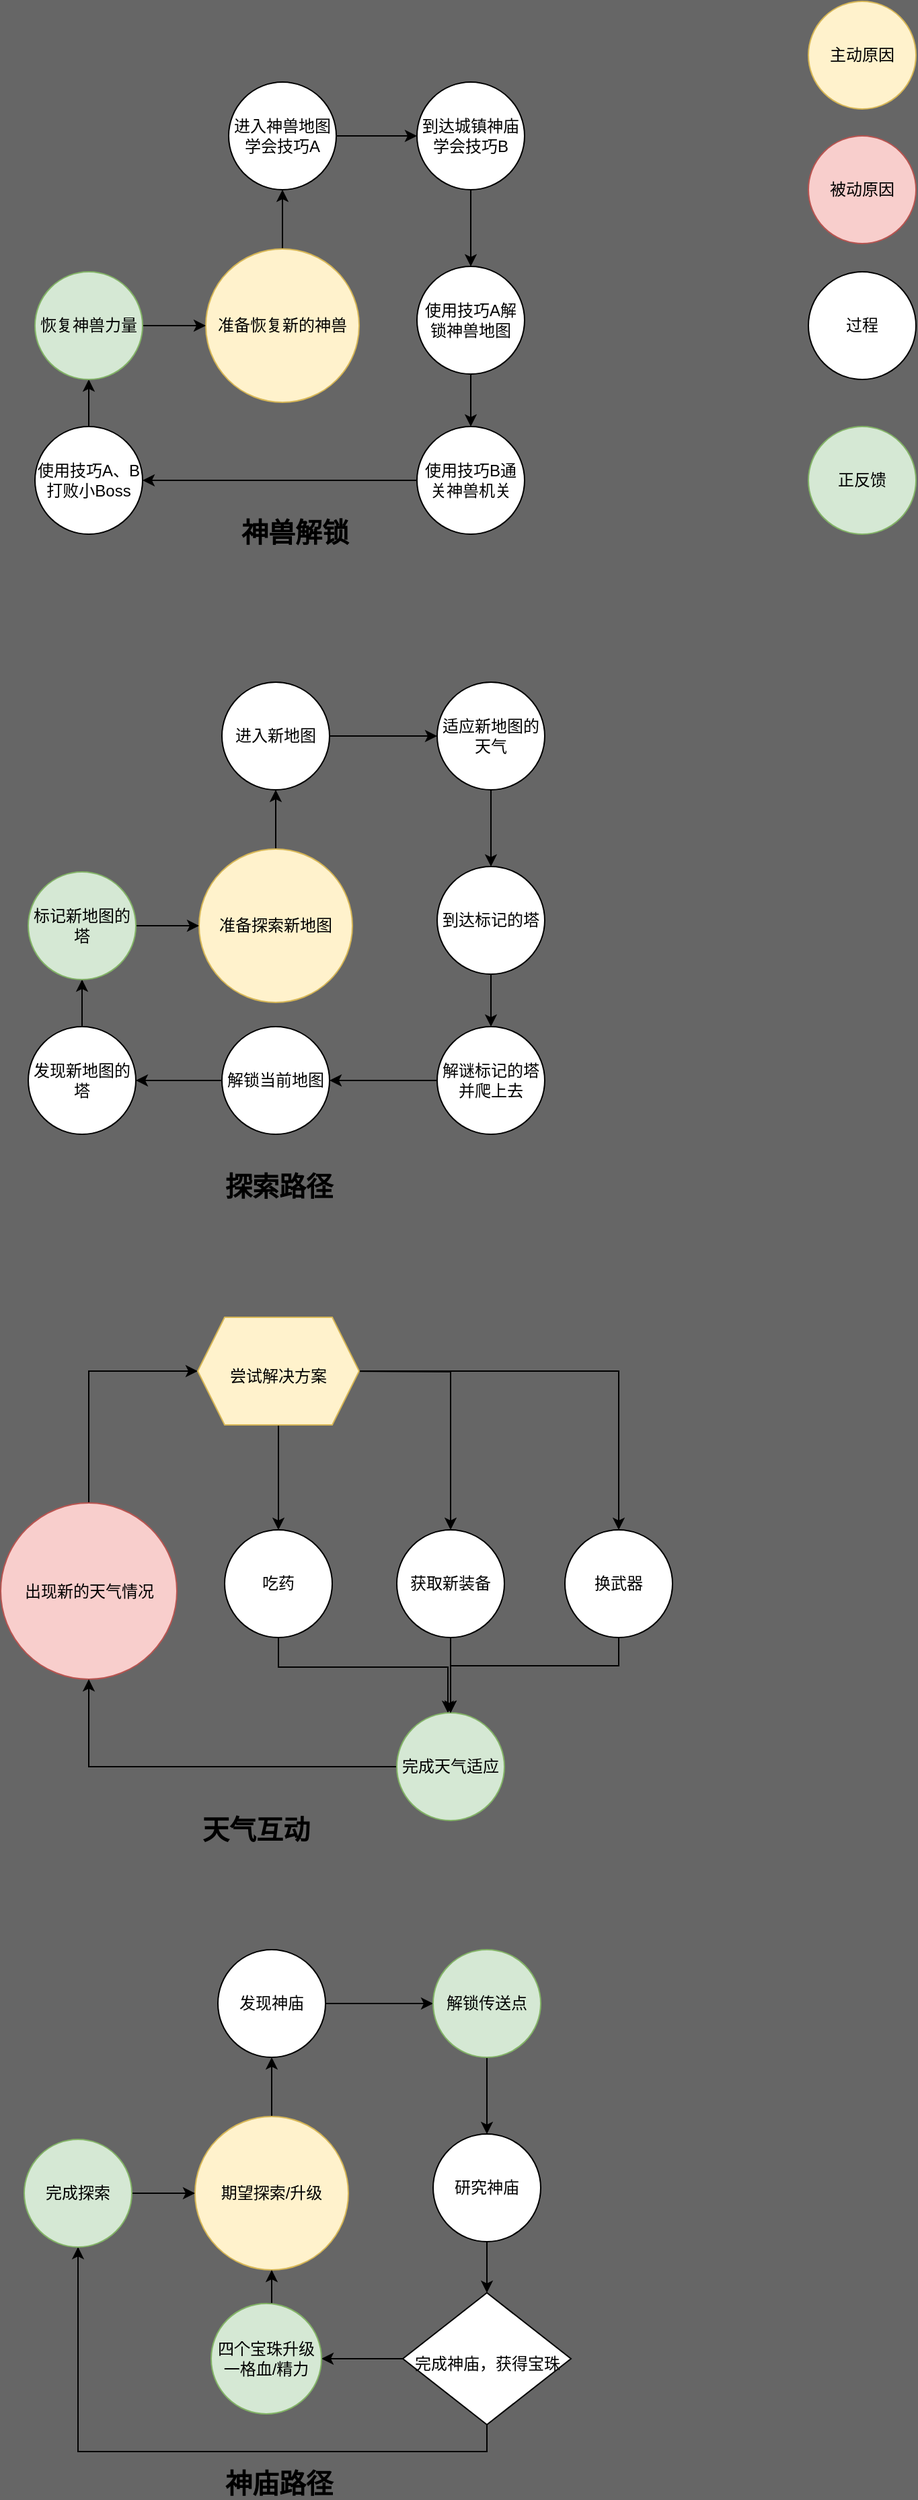 <mxfile version="16.2.7" type="github">
  <diagram id="2k6ynhvocoArQwfx4wz_" name="Page-1">
    <mxGraphModel dx="2268" dy="1175" grid="0" gridSize="10" guides="1" tooltips="1" connect="1" arrows="1" fold="1" page="1" pageScale="1" pageWidth="827" pageHeight="1169" background="#666666" math="0" shadow="0">
      <root>
        <mxCell id="0" />
        <mxCell id="1" parent="0" />
        <mxCell id="vJnhW9JEeM3DnVXwUldM-8" style="edgeStyle=orthogonalEdgeStyle;rounded=0;orthogonalLoop=1;jettySize=auto;html=1;entryX=0.5;entryY=1;entryDx=0;entryDy=0;" edge="1" parent="1" source="vJnhW9JEeM3DnVXwUldM-6" target="vJnhW9JEeM3DnVXwUldM-7">
          <mxGeometry relative="1" as="geometry" />
        </mxCell>
        <mxCell id="vJnhW9JEeM3DnVXwUldM-6" value="准备恢复新的神兽" style="ellipse;whiteSpace=wrap;html=1;aspect=fixed;fillColor=#fff2cc;strokeColor=#d6b656;" vertex="1" parent="1">
          <mxGeometry x="315" y="247" width="114" height="114" as="geometry" />
        </mxCell>
        <mxCell id="vJnhW9JEeM3DnVXwUldM-10" style="edgeStyle=orthogonalEdgeStyle;rounded=0;orthogonalLoop=1;jettySize=auto;html=1;" edge="1" parent="1" source="vJnhW9JEeM3DnVXwUldM-7" target="vJnhW9JEeM3DnVXwUldM-9">
          <mxGeometry relative="1" as="geometry" />
        </mxCell>
        <mxCell id="vJnhW9JEeM3DnVXwUldM-7" value="进入神兽地图&lt;br&gt;学会技巧A" style="ellipse;whiteSpace=wrap;html=1;aspect=fixed;" vertex="1" parent="1">
          <mxGeometry x="332" y="123" width="80" height="80" as="geometry" />
        </mxCell>
        <mxCell id="vJnhW9JEeM3DnVXwUldM-14" value="" style="edgeStyle=orthogonalEdgeStyle;rounded=0;orthogonalLoop=1;jettySize=auto;html=1;" edge="1" parent="1" source="vJnhW9JEeM3DnVXwUldM-9" target="vJnhW9JEeM3DnVXwUldM-13">
          <mxGeometry relative="1" as="geometry" />
        </mxCell>
        <mxCell id="vJnhW9JEeM3DnVXwUldM-9" value="到达城镇神庙&lt;br&gt;学会技巧B" style="ellipse;whiteSpace=wrap;html=1;aspect=fixed;" vertex="1" parent="1">
          <mxGeometry x="472" y="123" width="80" height="80" as="geometry" />
        </mxCell>
        <mxCell id="vJnhW9JEeM3DnVXwUldM-16" value="" style="edgeStyle=orthogonalEdgeStyle;rounded=0;orthogonalLoop=1;jettySize=auto;html=1;" edge="1" parent="1" source="vJnhW9JEeM3DnVXwUldM-13" target="vJnhW9JEeM3DnVXwUldM-15">
          <mxGeometry relative="1" as="geometry" />
        </mxCell>
        <mxCell id="vJnhW9JEeM3DnVXwUldM-13" value="使用技巧A解锁神兽地图" style="ellipse;whiteSpace=wrap;html=1;aspect=fixed;" vertex="1" parent="1">
          <mxGeometry x="472" y="260" width="80" height="80" as="geometry" />
        </mxCell>
        <mxCell id="vJnhW9JEeM3DnVXwUldM-18" value="" style="edgeStyle=orthogonalEdgeStyle;rounded=0;orthogonalLoop=1;jettySize=auto;html=1;" edge="1" parent="1" source="vJnhW9JEeM3DnVXwUldM-15" target="vJnhW9JEeM3DnVXwUldM-17">
          <mxGeometry relative="1" as="geometry" />
        </mxCell>
        <mxCell id="vJnhW9JEeM3DnVXwUldM-15" value="使用技巧B通关神兽机关" style="ellipse;whiteSpace=wrap;html=1;aspect=fixed;" vertex="1" parent="1">
          <mxGeometry x="472" y="379" width="80" height="80" as="geometry" />
        </mxCell>
        <mxCell id="vJnhW9JEeM3DnVXwUldM-21" value="" style="edgeStyle=orthogonalEdgeStyle;rounded=0;orthogonalLoop=1;jettySize=auto;html=1;" edge="1" parent="1" source="vJnhW9JEeM3DnVXwUldM-17" target="vJnhW9JEeM3DnVXwUldM-20">
          <mxGeometry relative="1" as="geometry" />
        </mxCell>
        <mxCell id="vJnhW9JEeM3DnVXwUldM-17" value="使用技巧A、B打败小Boss" style="ellipse;whiteSpace=wrap;html=1;aspect=fixed;" vertex="1" parent="1">
          <mxGeometry x="188" y="379" width="80" height="80" as="geometry" />
        </mxCell>
        <mxCell id="vJnhW9JEeM3DnVXwUldM-22" style="edgeStyle=orthogonalEdgeStyle;rounded=0;orthogonalLoop=1;jettySize=auto;html=1;" edge="1" parent="1" source="vJnhW9JEeM3DnVXwUldM-20" target="vJnhW9JEeM3DnVXwUldM-6">
          <mxGeometry relative="1" as="geometry" />
        </mxCell>
        <mxCell id="vJnhW9JEeM3DnVXwUldM-20" value="恢复神兽力量" style="ellipse;whiteSpace=wrap;html=1;aspect=fixed;fillColor=#d5e8d4;strokeColor=#82b366;" vertex="1" parent="1">
          <mxGeometry x="188" y="264" width="80" height="80" as="geometry" />
        </mxCell>
        <mxCell id="vJnhW9JEeM3DnVXwUldM-23" value="&lt;font style=&quot;font-size: 20px&quot;&gt;&lt;b&gt;神兽解锁&lt;/b&gt;&lt;/font&gt;" style="text;html=1;align=center;verticalAlign=middle;resizable=0;points=[];autosize=1;strokeColor=none;fillColor=none;" vertex="1" parent="1">
          <mxGeometry x="336" y="447" width="90" height="20" as="geometry" />
        </mxCell>
        <mxCell id="vJnhW9JEeM3DnVXwUldM-24" style="edgeStyle=orthogonalEdgeStyle;rounded=0;orthogonalLoop=1;jettySize=auto;html=1;entryX=0.5;entryY=1;entryDx=0;entryDy=0;" edge="1" parent="1" source="vJnhW9JEeM3DnVXwUldM-25" target="vJnhW9JEeM3DnVXwUldM-27">
          <mxGeometry relative="1" as="geometry" />
        </mxCell>
        <mxCell id="vJnhW9JEeM3DnVXwUldM-25" value="准备探索新地图" style="ellipse;whiteSpace=wrap;html=1;aspect=fixed;fillColor=#fff2cc;strokeColor=#d6b656;" vertex="1" parent="1">
          <mxGeometry x="310" y="693" width="114" height="114" as="geometry" />
        </mxCell>
        <mxCell id="vJnhW9JEeM3DnVXwUldM-26" style="edgeStyle=orthogonalEdgeStyle;rounded=0;orthogonalLoop=1;jettySize=auto;html=1;" edge="1" parent="1" source="vJnhW9JEeM3DnVXwUldM-27" target="vJnhW9JEeM3DnVXwUldM-29">
          <mxGeometry relative="1" as="geometry" />
        </mxCell>
        <mxCell id="vJnhW9JEeM3DnVXwUldM-27" value="进入新地图" style="ellipse;whiteSpace=wrap;html=1;aspect=fixed;" vertex="1" parent="1">
          <mxGeometry x="327" y="569" width="80" height="80" as="geometry" />
        </mxCell>
        <mxCell id="vJnhW9JEeM3DnVXwUldM-28" value="" style="edgeStyle=orthogonalEdgeStyle;rounded=0;orthogonalLoop=1;jettySize=auto;html=1;" edge="1" parent="1" source="vJnhW9JEeM3DnVXwUldM-29" target="vJnhW9JEeM3DnVXwUldM-31">
          <mxGeometry relative="1" as="geometry" />
        </mxCell>
        <mxCell id="vJnhW9JEeM3DnVXwUldM-29" value="适应新地图的天气" style="ellipse;whiteSpace=wrap;html=1;aspect=fixed;" vertex="1" parent="1">
          <mxGeometry x="487" y="569" width="80" height="80" as="geometry" />
        </mxCell>
        <mxCell id="vJnhW9JEeM3DnVXwUldM-30" value="" style="edgeStyle=orthogonalEdgeStyle;rounded=0;orthogonalLoop=1;jettySize=auto;html=1;" edge="1" parent="1" source="vJnhW9JEeM3DnVXwUldM-31" target="vJnhW9JEeM3DnVXwUldM-33">
          <mxGeometry relative="1" as="geometry" />
        </mxCell>
        <mxCell id="vJnhW9JEeM3DnVXwUldM-31" value="到达标记的塔" style="ellipse;whiteSpace=wrap;html=1;aspect=fixed;" vertex="1" parent="1">
          <mxGeometry x="487" y="706" width="80" height="80" as="geometry" />
        </mxCell>
        <mxCell id="vJnhW9JEeM3DnVXwUldM-40" value="" style="edgeStyle=orthogonalEdgeStyle;rounded=0;orthogonalLoop=1;jettySize=auto;html=1;fontSize=20;" edge="1" parent="1" source="vJnhW9JEeM3DnVXwUldM-33" target="vJnhW9JEeM3DnVXwUldM-39">
          <mxGeometry relative="1" as="geometry" />
        </mxCell>
        <mxCell id="vJnhW9JEeM3DnVXwUldM-33" value="解谜标记的塔并爬上去" style="ellipse;whiteSpace=wrap;html=1;aspect=fixed;" vertex="1" parent="1">
          <mxGeometry x="487" y="825" width="80" height="80" as="geometry" />
        </mxCell>
        <mxCell id="vJnhW9JEeM3DnVXwUldM-34" value="" style="edgeStyle=orthogonalEdgeStyle;rounded=0;orthogonalLoop=1;jettySize=auto;html=1;" edge="1" parent="1" source="vJnhW9JEeM3DnVXwUldM-35" target="vJnhW9JEeM3DnVXwUldM-37">
          <mxGeometry relative="1" as="geometry" />
        </mxCell>
        <mxCell id="vJnhW9JEeM3DnVXwUldM-35" value="发现新地图的塔" style="ellipse;whiteSpace=wrap;html=1;aspect=fixed;" vertex="1" parent="1">
          <mxGeometry x="183" y="825" width="80" height="80" as="geometry" />
        </mxCell>
        <mxCell id="vJnhW9JEeM3DnVXwUldM-36" style="edgeStyle=orthogonalEdgeStyle;rounded=0;orthogonalLoop=1;jettySize=auto;html=1;" edge="1" parent="1" source="vJnhW9JEeM3DnVXwUldM-37" target="vJnhW9JEeM3DnVXwUldM-25">
          <mxGeometry relative="1" as="geometry" />
        </mxCell>
        <mxCell id="vJnhW9JEeM3DnVXwUldM-37" value="标记新地图的塔" style="ellipse;whiteSpace=wrap;html=1;aspect=fixed;fillColor=#d5e8d4;strokeColor=#82b366;" vertex="1" parent="1">
          <mxGeometry x="183" y="710" width="80" height="80" as="geometry" />
        </mxCell>
        <mxCell id="vJnhW9JEeM3DnVXwUldM-38" value="&lt;font style=&quot;font-size: 20px&quot;&gt;&lt;b&gt;探索路径&lt;/b&gt;&lt;/font&gt;" style="text;html=1;align=center;verticalAlign=middle;resizable=0;points=[];autosize=1;strokeColor=none;fillColor=none;" vertex="1" parent="1">
          <mxGeometry x="324" y="933" width="90" height="20" as="geometry" />
        </mxCell>
        <mxCell id="vJnhW9JEeM3DnVXwUldM-41" style="edgeStyle=orthogonalEdgeStyle;rounded=0;orthogonalLoop=1;jettySize=auto;html=1;entryX=1;entryY=0.5;entryDx=0;entryDy=0;fontSize=20;" edge="1" parent="1" source="vJnhW9JEeM3DnVXwUldM-39" target="vJnhW9JEeM3DnVXwUldM-35">
          <mxGeometry relative="1" as="geometry" />
        </mxCell>
        <mxCell id="vJnhW9JEeM3DnVXwUldM-39" value="解锁当前地图" style="ellipse;whiteSpace=wrap;html=1;aspect=fixed;" vertex="1" parent="1">
          <mxGeometry x="327" y="825" width="80" height="80" as="geometry" />
        </mxCell>
        <mxCell id="vJnhW9JEeM3DnVXwUldM-44" style="edgeStyle=orthogonalEdgeStyle;rounded=0;orthogonalLoop=1;jettySize=auto;html=1;entryX=0;entryY=0.5;entryDx=0;entryDy=0;exitX=0.5;exitY=0;exitDx=0;exitDy=0;" edge="1" parent="1" source="vJnhW9JEeM3DnVXwUldM-45" target="vJnhW9JEeM3DnVXwUldM-64">
          <mxGeometry relative="1" as="geometry">
            <mxPoint x="331.0" y="1081" as="targetPoint" />
          </mxGeometry>
        </mxCell>
        <mxCell id="vJnhW9JEeM3DnVXwUldM-45" value="出现新的天气情况" style="ellipse;whiteSpace=wrap;html=1;aspect=fixed;fillColor=#f8cecc;strokeColor=#b85450;" vertex="1" parent="1">
          <mxGeometry x="162.5" y="1179" width="131" height="131" as="geometry" />
        </mxCell>
        <mxCell id="vJnhW9JEeM3DnVXwUldM-46" value="" style="edgeStyle=orthogonalEdgeStyle;rounded=0;orthogonalLoop=1;jettySize=auto;html=1;exitX=0.5;exitY=1;exitDx=0;exitDy=0;" edge="1" parent="1" source="vJnhW9JEeM3DnVXwUldM-64" target="vJnhW9JEeM3DnVXwUldM-49">
          <mxGeometry relative="1" as="geometry">
            <mxPoint x="371.0" y="1121" as="sourcePoint" />
          </mxGeometry>
        </mxCell>
        <mxCell id="vJnhW9JEeM3DnVXwUldM-60" style="edgeStyle=orthogonalEdgeStyle;rounded=0;orthogonalLoop=1;jettySize=auto;html=1;fontSize=20;" edge="1" parent="1" target="vJnhW9JEeM3DnVXwUldM-59">
          <mxGeometry relative="1" as="geometry">
            <mxPoint x="411.0" y="1081" as="sourcePoint" />
          </mxGeometry>
        </mxCell>
        <mxCell id="vJnhW9JEeM3DnVXwUldM-66" style="edgeStyle=orthogonalEdgeStyle;rounded=0;orthogonalLoop=1;jettySize=auto;html=1;fontSize=20;" edge="1" parent="1" source="vJnhW9JEeM3DnVXwUldM-49" target="vJnhW9JEeM3DnVXwUldM-51">
          <mxGeometry relative="1" as="geometry">
            <Array as="points">
              <mxPoint x="369" y="1300.96" />
              <mxPoint x="495" y="1300.96" />
            </Array>
          </mxGeometry>
        </mxCell>
        <mxCell id="vJnhW9JEeM3DnVXwUldM-49" value="吃药" style="ellipse;whiteSpace=wrap;html=1;aspect=fixed;" vertex="1" parent="1">
          <mxGeometry x="329" y="1199" width="80" height="80" as="geometry" />
        </mxCell>
        <mxCell id="vJnhW9JEeM3DnVXwUldM-69" style="edgeStyle=orthogonalEdgeStyle;rounded=0;orthogonalLoop=1;jettySize=auto;html=1;fontSize=20;" edge="1" parent="1" source="vJnhW9JEeM3DnVXwUldM-51" target="vJnhW9JEeM3DnVXwUldM-45">
          <mxGeometry relative="1" as="geometry" />
        </mxCell>
        <mxCell id="vJnhW9JEeM3DnVXwUldM-51" value="完成天气适应" style="ellipse;whiteSpace=wrap;html=1;aspect=fixed;fillColor=#d5e8d4;strokeColor=#82b366;" vertex="1" parent="1">
          <mxGeometry x="457" y="1335" width="80" height="80" as="geometry" />
        </mxCell>
        <mxCell id="vJnhW9JEeM3DnVXwUldM-56" value="&lt;font style=&quot;font-size: 20px&quot;&gt;&lt;b&gt;天气互动&lt;/b&gt;&lt;/font&gt;" style="text;html=1;align=center;verticalAlign=middle;resizable=0;points=[];autosize=1;strokeColor=none;fillColor=none;" vertex="1" parent="1">
          <mxGeometry x="307" y="1411" width="90" height="20" as="geometry" />
        </mxCell>
        <mxCell id="vJnhW9JEeM3DnVXwUldM-67" style="edgeStyle=orthogonalEdgeStyle;rounded=0;orthogonalLoop=1;jettySize=auto;html=1;fontSize=20;" edge="1" parent="1" source="vJnhW9JEeM3DnVXwUldM-59" target="vJnhW9JEeM3DnVXwUldM-51">
          <mxGeometry relative="1" as="geometry" />
        </mxCell>
        <mxCell id="vJnhW9JEeM3DnVXwUldM-59" value="获取新装备" style="ellipse;whiteSpace=wrap;html=1;aspect=fixed;" vertex="1" parent="1">
          <mxGeometry x="457" y="1199" width="80" height="80" as="geometry" />
        </mxCell>
        <mxCell id="vJnhW9JEeM3DnVXwUldM-68" style="edgeStyle=orthogonalEdgeStyle;rounded=0;orthogonalLoop=1;jettySize=auto;html=1;fontSize=20;" edge="1" parent="1" source="vJnhW9JEeM3DnVXwUldM-61" target="vJnhW9JEeM3DnVXwUldM-51">
          <mxGeometry relative="1" as="geometry">
            <Array as="points">
              <mxPoint x="622" y="1300" />
              <mxPoint x="497" y="1300" />
            </Array>
          </mxGeometry>
        </mxCell>
        <mxCell id="vJnhW9JEeM3DnVXwUldM-61" value="换武器" style="ellipse;whiteSpace=wrap;html=1;aspect=fixed;" vertex="1" parent="1">
          <mxGeometry x="582" y="1199" width="80" height="80" as="geometry" />
        </mxCell>
        <mxCell id="vJnhW9JEeM3DnVXwUldM-70" style="edgeStyle=orthogonalEdgeStyle;rounded=0;orthogonalLoop=1;jettySize=auto;html=1;fontSize=20;" edge="1" parent="1" source="vJnhW9JEeM3DnVXwUldM-64" target="vJnhW9JEeM3DnVXwUldM-61">
          <mxGeometry relative="1" as="geometry" />
        </mxCell>
        <mxCell id="vJnhW9JEeM3DnVXwUldM-64" value="&lt;span style=&quot;font-size: 12px&quot;&gt;尝试解决方案&lt;/span&gt;" style="shape=hexagon;perimeter=hexagonPerimeter2;whiteSpace=wrap;html=1;fixedSize=1;fontSize=20;fillColor=#fff2cc;strokeColor=#d6b656;" vertex="1" parent="1">
          <mxGeometry x="309" y="1041" width="120" height="80" as="geometry" />
        </mxCell>
        <mxCell id="vJnhW9JEeM3DnVXwUldM-71" style="edgeStyle=orthogonalEdgeStyle;rounded=0;orthogonalLoop=1;jettySize=auto;html=1;entryX=0.5;entryY=1;entryDx=0;entryDy=0;" edge="1" parent="1" source="vJnhW9JEeM3DnVXwUldM-72" target="vJnhW9JEeM3DnVXwUldM-74">
          <mxGeometry relative="1" as="geometry" />
        </mxCell>
        <mxCell id="vJnhW9JEeM3DnVXwUldM-72" value="期望探索/升级" style="ellipse;whiteSpace=wrap;html=1;aspect=fixed;fillColor=#fff2cc;strokeColor=#d6b656;" vertex="1" parent="1">
          <mxGeometry x="307" y="1635" width="114" height="114" as="geometry" />
        </mxCell>
        <mxCell id="vJnhW9JEeM3DnVXwUldM-73" style="edgeStyle=orthogonalEdgeStyle;rounded=0;orthogonalLoop=1;jettySize=auto;html=1;" edge="1" parent="1" source="vJnhW9JEeM3DnVXwUldM-74" target="vJnhW9JEeM3DnVXwUldM-76">
          <mxGeometry relative="1" as="geometry" />
        </mxCell>
        <mxCell id="vJnhW9JEeM3DnVXwUldM-74" value="发现神庙" style="ellipse;whiteSpace=wrap;html=1;aspect=fixed;" vertex="1" parent="1">
          <mxGeometry x="324" y="1511" width="80" height="80" as="geometry" />
        </mxCell>
        <mxCell id="vJnhW9JEeM3DnVXwUldM-75" value="" style="edgeStyle=orthogonalEdgeStyle;rounded=0;orthogonalLoop=1;jettySize=auto;html=1;" edge="1" parent="1" source="vJnhW9JEeM3DnVXwUldM-76" target="vJnhW9JEeM3DnVXwUldM-78">
          <mxGeometry relative="1" as="geometry" />
        </mxCell>
        <mxCell id="vJnhW9JEeM3DnVXwUldM-76" value="解锁传送点" style="ellipse;whiteSpace=wrap;html=1;aspect=fixed;fillColor=#d5e8d4;strokeColor=#82b366;" vertex="1" parent="1">
          <mxGeometry x="484" y="1511" width="80" height="80" as="geometry" />
        </mxCell>
        <mxCell id="vJnhW9JEeM3DnVXwUldM-77" value="" style="edgeStyle=orthogonalEdgeStyle;rounded=0;orthogonalLoop=1;jettySize=auto;html=1;entryX=0.5;entryY=0;entryDx=0;entryDy=0;" edge="1" parent="1" source="vJnhW9JEeM3DnVXwUldM-78" target="vJnhW9JEeM3DnVXwUldM-88">
          <mxGeometry relative="1" as="geometry">
            <mxPoint x="524" y="1767" as="targetPoint" />
          </mxGeometry>
        </mxCell>
        <mxCell id="vJnhW9JEeM3DnVXwUldM-78" value="研究神庙" style="ellipse;whiteSpace=wrap;html=1;aspect=fixed;" vertex="1" parent="1">
          <mxGeometry x="484" y="1648" width="80" height="80" as="geometry" />
        </mxCell>
        <mxCell id="vJnhW9JEeM3DnVXwUldM-79" value="" style="edgeStyle=orthogonalEdgeStyle;rounded=0;orthogonalLoop=1;jettySize=auto;html=1;fontSize=20;entryX=1;entryY=0.5;entryDx=0;entryDy=0;exitX=0;exitY=0.5;exitDx=0;exitDy=0;" edge="1" parent="1" source="vJnhW9JEeM3DnVXwUldM-88" target="vJnhW9JEeM3DnVXwUldM-82">
          <mxGeometry relative="1" as="geometry">
            <mxPoint x="484" y="1807" as="sourcePoint" />
            <mxPoint x="404" y="1807" as="targetPoint" />
          </mxGeometry>
        </mxCell>
        <mxCell id="vJnhW9JEeM3DnVXwUldM-81" value="" style="edgeStyle=orthogonalEdgeStyle;rounded=0;orthogonalLoop=1;jettySize=auto;html=1;exitX=0.5;exitY=1;exitDx=0;exitDy=0;" edge="1" parent="1" source="vJnhW9JEeM3DnVXwUldM-88" target="vJnhW9JEeM3DnVXwUldM-84">
          <mxGeometry relative="1" as="geometry" />
        </mxCell>
        <mxCell id="vJnhW9JEeM3DnVXwUldM-91" style="edgeStyle=orthogonalEdgeStyle;rounded=0;orthogonalLoop=1;jettySize=auto;html=1;exitX=0.5;exitY=0;exitDx=0;exitDy=0;entryX=0.5;entryY=1;entryDx=0;entryDy=0;fontSize=20;" edge="1" parent="1" source="vJnhW9JEeM3DnVXwUldM-82" target="vJnhW9JEeM3DnVXwUldM-72">
          <mxGeometry relative="1" as="geometry" />
        </mxCell>
        <mxCell id="vJnhW9JEeM3DnVXwUldM-82" value="四个宝珠升级一格血/精力" style="ellipse;whiteSpace=wrap;html=1;aspect=fixed;fillColor=#d5e8d4;strokeColor=#82b366;" vertex="1" parent="1">
          <mxGeometry x="319" y="1774" width="82" height="82" as="geometry" />
        </mxCell>
        <mxCell id="vJnhW9JEeM3DnVXwUldM-83" style="edgeStyle=orthogonalEdgeStyle;rounded=0;orthogonalLoop=1;jettySize=auto;html=1;" edge="1" parent="1" source="vJnhW9JEeM3DnVXwUldM-84" target="vJnhW9JEeM3DnVXwUldM-72">
          <mxGeometry relative="1" as="geometry" />
        </mxCell>
        <mxCell id="vJnhW9JEeM3DnVXwUldM-84" value="完成探索" style="ellipse;whiteSpace=wrap;html=1;aspect=fixed;fillColor=#d5e8d4;strokeColor=#82b366;" vertex="1" parent="1">
          <mxGeometry x="180" y="1652" width="80" height="80" as="geometry" />
        </mxCell>
        <mxCell id="vJnhW9JEeM3DnVXwUldM-85" value="&lt;font style=&quot;font-size: 20px&quot;&gt;&lt;b&gt;神庙路径&lt;/b&gt;&lt;/font&gt;" style="text;html=1;align=center;verticalAlign=middle;resizable=0;points=[];autosize=1;strokeColor=none;fillColor=none;" vertex="1" parent="1">
          <mxGeometry x="324" y="1897" width="90" height="20" as="geometry" />
        </mxCell>
        <mxCell id="vJnhW9JEeM3DnVXwUldM-88" value="&lt;span style=&quot;font-size: 12px&quot;&gt;完成神庙，获得宝珠&lt;/span&gt;" style="rhombus;whiteSpace=wrap;html=1;fontSize=20;" vertex="1" parent="1">
          <mxGeometry x="461.5" y="1766" width="125" height="98" as="geometry" />
        </mxCell>
        <mxCell id="vJnhW9JEeM3DnVXwUldM-92" value="主动原因" style="ellipse;whiteSpace=wrap;html=1;aspect=fixed;fillColor=#fff2cc;strokeColor=#d6b656;" vertex="1" parent="1">
          <mxGeometry x="763" y="63" width="80" height="80" as="geometry" />
        </mxCell>
        <mxCell id="vJnhW9JEeM3DnVXwUldM-93" value="被动原因" style="ellipse;whiteSpace=wrap;html=1;aspect=fixed;fillColor=#f8cecc;strokeColor=#b85450;" vertex="1" parent="1">
          <mxGeometry x="763" y="163" width="80" height="80" as="geometry" />
        </mxCell>
        <mxCell id="vJnhW9JEeM3DnVXwUldM-94" value="正反馈" style="ellipse;whiteSpace=wrap;html=1;aspect=fixed;fillColor=#d5e8d4;strokeColor=#82b366;" vertex="1" parent="1">
          <mxGeometry x="763" y="379" width="80" height="80" as="geometry" />
        </mxCell>
        <mxCell id="vJnhW9JEeM3DnVXwUldM-95" value="过程" style="ellipse;whiteSpace=wrap;html=1;aspect=fixed;" vertex="1" parent="1">
          <mxGeometry x="763" y="264" width="80" height="80" as="geometry" />
        </mxCell>
      </root>
    </mxGraphModel>
  </diagram>
</mxfile>
